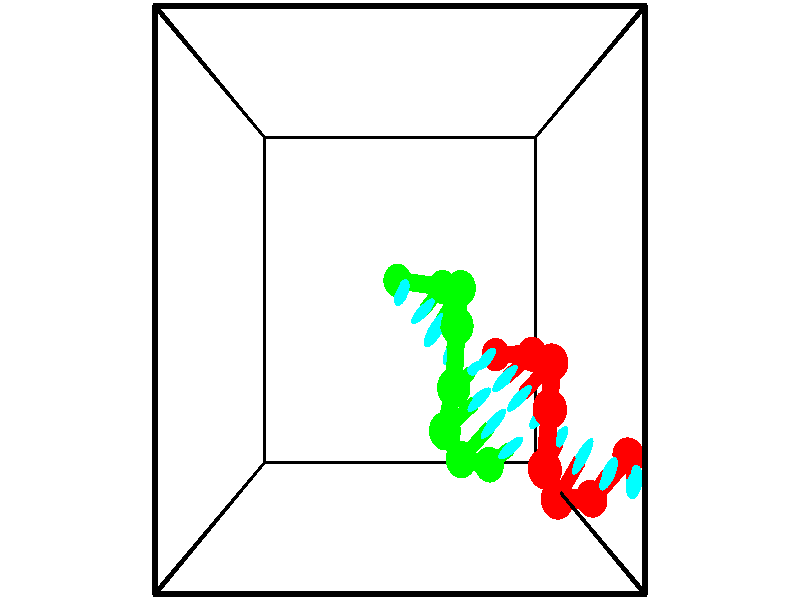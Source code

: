 // switches for output
#declare DRAW_BASES = 1; // possible values are 0, 1; only relevant for DNA ribbons
#declare DRAW_BASES_TYPE = 3; // possible values are 1, 2, 3; only relevant for DNA ribbons
#declare DRAW_FOG = 0; // set to 1 to enable fog

#include "colors.inc"

#include "transforms.inc"
background { rgb <1, 1, 1>}

#default {
   normal{
       ripples 0.25
       frequency 0.20
       turbulence 0.2
       lambda 5
   }
	finish {
		phong 0.1
		phong_size 40.
	}
}

// original window dimensions: 1024x640


// camera settings

camera {
	sky <-0, 1, 0>
	up <-0, 1, 0>
	right 1.6 * <1, 0, 0>
	location <2.5, 2.5, 11.1562>
	look_at <2.5, 2.5, 2.5>
	direction <0, 0, -8.6562>
	angle 67.0682
}


# declare cpy_camera_pos = <2.5, 2.5, 11.1562>;
# if (DRAW_FOG = 1)
fog {
	fog_type 2
	up vnormalize(cpy_camera_pos)
	color rgbt<1,1,1,0.3>
	distance 1e-5
	fog_alt 3e-3
	fog_offset 4
}
# end


// LIGHTS

# declare lum = 6;
global_settings {
	ambient_light rgb lum * <0.05, 0.05, 0.05>
	max_trace_level 15
}# declare cpy_direct_light_amount = 0.25;
light_source
{	1000 * <-1, -1, 1>,
	rgb lum * cpy_direct_light_amount
	parallel
}

light_source
{	1000 * <1, 1, -1>,
	rgb lum * cpy_direct_light_amount
	parallel
}

// strand 0

// nucleotide -1

// particle -1
sphere {
	<6.270338, 0.355784, 1.197646> 0.250000
	pigment { color rgbt <1,0,0,0> }
	no_shadow
}
cylinder {
	<6.177528, 0.246399, 1.571037>,  <6.121843, 0.180768, 1.795072>, 0.100000
	pigment { color rgbt <1,0,0,0> }
	no_shadow
}
cylinder {
	<6.177528, 0.246399, 1.571037>,  <6.270338, 0.355784, 1.197646>, 0.100000
	pigment { color rgbt <1,0,0,0> }
	no_shadow
}

// particle -1
sphere {
	<6.177528, 0.246399, 1.571037> 0.100000
	pigment { color rgbt <1,0,0,0> }
	no_shadow
}
sphere {
	0, 1
	scale<0.080000,0.200000,0.300000>
	matrix <-0.899022, 0.426691, -0.098459,
		-0.371383, -0.862063, -0.344852,
		-0.232023, -0.273463, 0.933479,
		6.107922, 0.164360, 1.851081>
	pigment { color rgbt <0,1,1,0> }
	no_shadow
}
cylinder {
	<5.656623, -0.230603, 1.201736>,  <6.270338, 0.355784, 1.197646>, 0.130000
	pigment { color rgbt <1,0,0,0> }
	no_shadow
}

// nucleotide -1

// particle -1
sphere {
	<5.656623, -0.230603, 1.201736> 0.250000
	pigment { color rgbt <1,0,0,0> }
	no_shadow
}
cylinder {
	<5.714359, 0.034027, 1.496078>,  <5.749001, 0.192805, 1.672684>, 0.100000
	pigment { color rgbt <1,0,0,0> }
	no_shadow
}
cylinder {
	<5.714359, 0.034027, 1.496078>,  <5.656623, -0.230603, 1.201736>, 0.100000
	pigment { color rgbt <1,0,0,0> }
	no_shadow
}

// particle -1
sphere {
	<5.714359, 0.034027, 1.496078> 0.100000
	pigment { color rgbt <1,0,0,0> }
	no_shadow
}
sphere {
	0, 1
	scale<0.080000,0.200000,0.300000>
	matrix <-0.893535, 0.406654, -0.190336,
		-0.425161, -0.630040, 0.649837,
		0.144340, 0.661575, 0.735856,
		5.757661, 0.232500, 1.716835>
	pigment { color rgbt <0,1,1,0> }
	no_shadow
}
cylinder {
	<5.003935, -0.162239, 1.517519>,  <5.656623, -0.230603, 1.201736>, 0.130000
	pigment { color rgbt <1,0,0,0> }
	no_shadow
}

// nucleotide -1

// particle -1
sphere {
	<5.003935, -0.162239, 1.517519> 0.250000
	pigment { color rgbt <1,0,0,0> }
	no_shadow
}
cylinder {
	<5.223068, 0.171089, 1.547066>,  <5.354548, 0.371086, 1.564794>, 0.100000
	pigment { color rgbt <1,0,0,0> }
	no_shadow
}
cylinder {
	<5.223068, 0.171089, 1.547066>,  <5.003935, -0.162239, 1.517519>, 0.100000
	pigment { color rgbt <1,0,0,0> }
	no_shadow
}

// particle -1
sphere {
	<5.223068, 0.171089, 1.547066> 0.100000
	pigment { color rgbt <1,0,0,0> }
	no_shadow
}
sphere {
	0, 1
	scale<0.080000,0.200000,0.300000>
	matrix <-0.808335, 0.550018, -0.209941,
		-0.215577, 0.055302, 0.974920,
		0.547834, 0.833319, 0.073868,
		5.387418, 0.421085, 1.569226>
	pigment { color rgbt <0,1,1,0> }
	no_shadow
}
cylinder {
	<4.683367, 0.376018, 2.054432>,  <5.003935, -0.162239, 1.517519>, 0.130000
	pigment { color rgbt <1,0,0,0> }
	no_shadow
}

// nucleotide -1

// particle -1
sphere {
	<4.683367, 0.376018, 2.054432> 0.250000
	pigment { color rgbt <1,0,0,0> }
	no_shadow
}
cylinder {
	<4.881413, 0.517181, 1.736862>,  <5.000240, 0.601879, 1.546320>, 0.100000
	pigment { color rgbt <1,0,0,0> }
	no_shadow
}
cylinder {
	<4.881413, 0.517181, 1.736862>,  <4.683367, 0.376018, 2.054432>, 0.100000
	pigment { color rgbt <1,0,0,0> }
	no_shadow
}

// particle -1
sphere {
	<4.881413, 0.517181, 1.736862> 0.100000
	pigment { color rgbt <1,0,0,0> }
	no_shadow
}
sphere {
	0, 1
	scale<0.080000,0.200000,0.300000>
	matrix <-0.738839, 0.651820, -0.171021,
		0.457142, 0.671258, 0.583467,
		0.495115, 0.352908, -0.793926,
		5.029947, 0.623054, 1.498685>
	pigment { color rgbt <0,1,1,0> }
	no_shadow
}
cylinder {
	<4.757599, 1.133710, 2.062202>,  <4.683367, 0.376018, 2.054432>, 0.130000
	pigment { color rgbt <1,0,0,0> }
	no_shadow
}

// nucleotide -1

// particle -1
sphere {
	<4.757599, 1.133710, 2.062202> 0.250000
	pigment { color rgbt <1,0,0,0> }
	no_shadow
}
cylinder {
	<4.748745, 1.015656, 1.680122>,  <4.743433, 0.944823, 1.450875>, 0.100000
	pigment { color rgbt <1,0,0,0> }
	no_shadow
}
cylinder {
	<4.748745, 1.015656, 1.680122>,  <4.757599, 1.133710, 2.062202>, 0.100000
	pigment { color rgbt <1,0,0,0> }
	no_shadow
}

// particle -1
sphere {
	<4.748745, 1.015656, 1.680122> 0.100000
	pigment { color rgbt <1,0,0,0> }
	no_shadow
}
sphere {
	0, 1
	scale<0.080000,0.200000,0.300000>
	matrix <-0.769928, 0.614506, -0.172027,
		0.637747, 0.731626, -0.240835,
		-0.022135, -0.295135, -0.955199,
		4.742105, 0.927115, 1.393563>
	pigment { color rgbt <0,1,1,0> }
	no_shadow
}
cylinder {
	<4.915269, 1.674515, 1.566586>,  <4.757599, 1.133710, 2.062202>, 0.130000
	pigment { color rgbt <1,0,0,0> }
	no_shadow
}

// nucleotide -1

// particle -1
sphere {
	<4.915269, 1.674515, 1.566586> 0.250000
	pigment { color rgbt <1,0,0,0> }
	no_shadow
}
cylinder {
	<4.656116, 1.398632, 1.437248>,  <4.500625, 1.233102, 1.359645>, 0.100000
	pigment { color rgbt <1,0,0,0> }
	no_shadow
}
cylinder {
	<4.656116, 1.398632, 1.437248>,  <4.915269, 1.674515, 1.566586>, 0.100000
	pigment { color rgbt <1,0,0,0> }
	no_shadow
}

// particle -1
sphere {
	<4.656116, 1.398632, 1.437248> 0.100000
	pigment { color rgbt <1,0,0,0> }
	no_shadow
}
sphere {
	0, 1
	scale<0.080000,0.200000,0.300000>
	matrix <-0.682235, 0.714201, -0.156433,
		0.338826, 0.119247, -0.933261,
		-0.647883, -0.689708, -0.323345,
		4.461752, 1.191720, 1.340245>
	pigment { color rgbt <0,1,1,0> }
	no_shadow
}
cylinder {
	<4.770268, 1.724169, 0.787828>,  <4.915269, 1.674515, 1.566586>, 0.130000
	pigment { color rgbt <1,0,0,0> }
	no_shadow
}

// nucleotide -1

// particle -1
sphere {
	<4.770268, 1.724169, 0.787828> 0.250000
	pigment { color rgbt <1,0,0,0> }
	no_shadow
}
cylinder {
	<4.471767, 1.547497, 0.987038>,  <4.292667, 1.441493, 1.106563>, 0.100000
	pigment { color rgbt <1,0,0,0> }
	no_shadow
}
cylinder {
	<4.471767, 1.547497, 0.987038>,  <4.770268, 1.724169, 0.787828>, 0.100000
	pigment { color rgbt <1,0,0,0> }
	no_shadow
}

// particle -1
sphere {
	<4.471767, 1.547497, 0.987038> 0.100000
	pigment { color rgbt <1,0,0,0> }
	no_shadow
}
sphere {
	0, 1
	scale<0.080000,0.200000,0.300000>
	matrix <-0.642396, 0.673924, -0.364902,
		-0.174460, -0.592237, -0.786650,
		-0.746251, -0.441680, 0.498024,
		4.247892, 1.414993, 1.136445>
	pigment { color rgbt <0,1,1,0> }
	no_shadow
}
cylinder {
	<4.222063, 1.680990, 0.298611>,  <4.770268, 1.724169, 0.787828>, 0.130000
	pigment { color rgbt <1,0,0,0> }
	no_shadow
}

// nucleotide -1

// particle -1
sphere {
	<4.222063, 1.680990, 0.298611> 0.250000
	pigment { color rgbt <1,0,0,0> }
	no_shadow
}
cylinder {
	<4.074207, 1.675617, 0.670242>,  <3.985494, 1.672394, 0.893221>, 0.100000
	pigment { color rgbt <1,0,0,0> }
	no_shadow
}
cylinder {
	<4.074207, 1.675617, 0.670242>,  <4.222063, 1.680990, 0.298611>, 0.100000
	pigment { color rgbt <1,0,0,0> }
	no_shadow
}

// particle -1
sphere {
	<4.074207, 1.675617, 0.670242> 0.100000
	pigment { color rgbt <1,0,0,0> }
	no_shadow
}
sphere {
	0, 1
	scale<0.080000,0.200000,0.300000>
	matrix <-0.694275, 0.668528, -0.266556,
		-0.617536, -0.743565, -0.256437,
		-0.369637, -0.013430, 0.929079,
		3.963316, 1.671588, 0.948966>
	pigment { color rgbt <0,1,1,0> }
	no_shadow
}
// strand 1

// nucleotide -1

// particle -1
sphere {
	<2.453757, 2.789973, 0.402412> 0.250000
	pigment { color rgbt <0,1,0,0> }
	no_shadow
}
cylinder {
	<2.497082, 2.684265, 0.785751>,  <2.523077, 2.620840, 1.015755>, 0.100000
	pigment { color rgbt <0,1,0,0> }
	no_shadow
}
cylinder {
	<2.497082, 2.684265, 0.785751>,  <2.453757, 2.789973, 0.402412>, 0.100000
	pigment { color rgbt <0,1,0,0> }
	no_shadow
}

// particle -1
sphere {
	<2.497082, 2.684265, 0.785751> 0.100000
	pigment { color rgbt <0,1,0,0> }
	no_shadow
}
sphere {
	0, 1
	scale<0.080000,0.200000,0.300000>
	matrix <0.842707, -0.486991, -0.229532,
		0.527365, 0.832467, 0.169955,
		0.108311, -0.264270, 0.958347,
		2.529575, 2.604984, 1.073256>
	pigment { color rgbt <0,1,1,0> }
	no_shadow
}
cylinder {
	<3.246062, 2.690696, 0.558439>,  <2.453757, 2.789973, 0.402412>, 0.130000
	pigment { color rgbt <0,1,0,0> }
	no_shadow
}

// nucleotide -1

// particle -1
sphere {
	<3.246062, 2.690696, 0.558439> 0.250000
	pigment { color rgbt <0,1,0,0> }
	no_shadow
}
cylinder {
	<3.039876, 2.492958, 0.838417>,  <2.916165, 2.374316, 1.006404>, 0.100000
	pigment { color rgbt <0,1,0,0> }
	no_shadow
}
cylinder {
	<3.039876, 2.492958, 0.838417>,  <3.246062, 2.690696, 0.558439>, 0.100000
	pigment { color rgbt <0,1,0,0> }
	no_shadow
}

// particle -1
sphere {
	<3.039876, 2.492958, 0.838417> 0.100000
	pigment { color rgbt <0,1,0,0> }
	no_shadow
}
sphere {
	0, 1
	scale<0.080000,0.200000,0.300000>
	matrix <0.625252, -0.775529, -0.087268,
		0.585967, 0.392657, 0.708846,
		-0.515464, -0.494344, 0.699944,
		2.885237, 2.344655, 1.048400>
	pigment { color rgbt <0,1,1,0> }
	no_shadow
}
cylinder {
	<3.491535, 2.659252, 1.267636>,  <3.246062, 2.690696, 0.558439>, 0.130000
	pigment { color rgbt <0,1,0,0> }
	no_shadow
}

// nucleotide -1

// particle -1
sphere {
	<3.491535, 2.659252, 1.267636> 0.250000
	pigment { color rgbt <0,1,0,0> }
	no_shadow
}
cylinder {
	<3.263979, 2.335052, 1.211845>,  <3.127445, 2.140532, 1.178371>, 0.100000
	pigment { color rgbt <0,1,0,0> }
	no_shadow
}
cylinder {
	<3.263979, 2.335052, 1.211845>,  <3.491535, 2.659252, 1.267636>, 0.100000
	pigment { color rgbt <0,1,0,0> }
	no_shadow
}

// particle -1
sphere {
	<3.263979, 2.335052, 1.211845> 0.100000
	pigment { color rgbt <0,1,0,0> }
	no_shadow
}
sphere {
	0, 1
	scale<0.080000,0.200000,0.300000>
	matrix <0.688614, -0.562159, 0.458025,
		-0.449637, 0.164522, 0.877929,
		-0.568891, -0.810499, -0.139476,
		3.093312, 2.091903, 1.170003>
	pigment { color rgbt <0,1,1,0> }
	no_shadow
}
cylinder {
	<3.375035, 2.169121, 1.914312>,  <3.491535, 2.659252, 1.267636>, 0.130000
	pigment { color rgbt <0,1,0,0> }
	no_shadow
}

// nucleotide -1

// particle -1
sphere {
	<3.375035, 2.169121, 1.914312> 0.250000
	pigment { color rgbt <0,1,0,0> }
	no_shadow
}
cylinder {
	<3.358173, 1.959198, 1.574242>,  <3.348056, 1.833244, 1.370199>, 0.100000
	pigment { color rgbt <0,1,0,0> }
	no_shadow
}
cylinder {
	<3.358173, 1.959198, 1.574242>,  <3.375035, 2.169121, 1.914312>, 0.100000
	pigment { color rgbt <0,1,0,0> }
	no_shadow
}

// particle -1
sphere {
	<3.358173, 1.959198, 1.574242> 0.100000
	pigment { color rgbt <0,1,0,0> }
	no_shadow
}
sphere {
	0, 1
	scale<0.080000,0.200000,0.300000>
	matrix <0.712554, -0.612272, 0.342621,
		-0.700349, -0.591354, 0.399764,
		-0.042154, -0.524808, -0.850176,
		3.345527, 1.801756, 1.319189>
	pigment { color rgbt <0,1,1,0> }
	no_shadow
}
cylinder {
	<3.308063, 1.397463, 2.069068>,  <3.375035, 2.169121, 1.914312>, 0.130000
	pigment { color rgbt <0,1,0,0> }
	no_shadow
}

// nucleotide -1

// particle -1
sphere {
	<3.308063, 1.397463, 2.069068> 0.250000
	pigment { color rgbt <0,1,0,0> }
	no_shadow
}
cylinder {
	<3.489685, 1.467911, 1.719711>,  <3.598659, 1.510179, 1.510097>, 0.100000
	pigment { color rgbt <0,1,0,0> }
	no_shadow
}
cylinder {
	<3.489685, 1.467911, 1.719711>,  <3.308063, 1.397463, 2.069068>, 0.100000
	pigment { color rgbt <0,1,0,0> }
	no_shadow
}

// particle -1
sphere {
	<3.489685, 1.467911, 1.719711> 0.100000
	pigment { color rgbt <0,1,0,0> }
	no_shadow
}
sphere {
	0, 1
	scale<0.080000,0.200000,0.300000>
	matrix <0.677494, -0.704891, 0.210072,
		-0.578649, -0.687103, -0.439380,
		0.454057, 0.176119, -0.873393,
		3.625902, 1.520746, 1.457693>
	pigment { color rgbt <0,1,1,0> }
	no_shadow
}
cylinder {
	<3.206264, 0.784386, 1.660830>,  <3.308063, 1.397463, 2.069068>, 0.130000
	pigment { color rgbt <0,1,0,0> }
	no_shadow
}

// nucleotide -1

// particle -1
sphere {
	<3.206264, 0.784386, 1.660830> 0.250000
	pigment { color rgbt <0,1,0,0> }
	no_shadow
}
cylinder {
	<3.512431, 0.987152, 1.502251>,  <3.696132, 1.108812, 1.407103>, 0.100000
	pigment { color rgbt <0,1,0,0> }
	no_shadow
}
cylinder {
	<3.512431, 0.987152, 1.502251>,  <3.206264, 0.784386, 1.660830>, 0.100000
	pigment { color rgbt <0,1,0,0> }
	no_shadow
}

// particle -1
sphere {
	<3.512431, 0.987152, 1.502251> 0.100000
	pigment { color rgbt <0,1,0,0> }
	no_shadow
}
sphere {
	0, 1
	scale<0.080000,0.200000,0.300000>
	matrix <0.556703, -0.830614, 0.012763,
		-0.322825, -0.230473, -0.917969,
		0.765419, 0.506916, -0.396448,
		3.742057, 1.139227, 1.383316>
	pigment { color rgbt <0,1,1,0> }
	no_shadow
}
cylinder {
	<3.500285, 0.326363, 1.276470>,  <3.206264, 0.784386, 1.660830>, 0.130000
	pigment { color rgbt <0,1,0,0> }
	no_shadow
}

// nucleotide -1

// particle -1
sphere {
	<3.500285, 0.326363, 1.276470> 0.250000
	pigment { color rgbt <0,1,0,0> }
	no_shadow
}
cylinder {
	<3.792352, 0.599663, 1.278549>,  <3.967592, 0.763642, 1.279797>, 0.100000
	pigment { color rgbt <0,1,0,0> }
	no_shadow
}
cylinder {
	<3.792352, 0.599663, 1.278549>,  <3.500285, 0.326363, 1.276470>, 0.100000
	pigment { color rgbt <0,1,0,0> }
	no_shadow
}

// particle -1
sphere {
	<3.792352, 0.599663, 1.278549> 0.100000
	pigment { color rgbt <0,1,0,0> }
	no_shadow
}
sphere {
	0, 1
	scale<0.080000,0.200000,0.300000>
	matrix <0.679798, -0.727203, 0.095128,
		0.068777, -0.065925, -0.995452,
		0.730167, 0.683249, 0.005199,
		4.011402, 0.804637, 1.280109>
	pigment { color rgbt <0,1,1,0> }
	no_shadow
}
cylinder {
	<4.039941, 0.132355, 0.738554>,  <3.500285, 0.326363, 1.276470>, 0.130000
	pigment { color rgbt <0,1,0,0> }
	no_shadow
}

// nucleotide -1

// particle -1
sphere {
	<4.039941, 0.132355, 0.738554> 0.250000
	pigment { color rgbt <0,1,0,0> }
	no_shadow
}
cylinder {
	<4.193867, 0.331688, 1.049316>,  <4.286222, 0.451288, 1.235774>, 0.100000
	pigment { color rgbt <0,1,0,0> }
	no_shadow
}
cylinder {
	<4.193867, 0.331688, 1.049316>,  <4.039941, 0.132355, 0.738554>, 0.100000
	pigment { color rgbt <0,1,0,0> }
	no_shadow
}

// particle -1
sphere {
	<4.193867, 0.331688, 1.049316> 0.100000
	pigment { color rgbt <0,1,0,0> }
	no_shadow
}
sphere {
	0, 1
	scale<0.080000,0.200000,0.300000>
	matrix <0.581277, -0.784678, 0.215401,
		0.716962, 0.368709, -0.591625,
		0.384815, 0.498332, 0.776906,
		4.309311, 0.481188, 1.282388>
	pigment { color rgbt <0,1,1,0> }
	no_shadow
}
// box output
cylinder {
	<0.000000, 0.000000, 0.000000>,  <5.000000, 0.000000, 0.000000>, 0.025000
	pigment { color rgbt <0,0,0,0> }
	no_shadow
}
cylinder {
	<0.000000, 0.000000, 0.000000>,  <0.000000, 5.000000, 0.000000>, 0.025000
	pigment { color rgbt <0,0,0,0> }
	no_shadow
}
cylinder {
	<0.000000, 0.000000, 0.000000>,  <0.000000, 0.000000, 5.000000>, 0.025000
	pigment { color rgbt <0,0,0,0> }
	no_shadow
}
cylinder {
	<5.000000, 5.000000, 5.000000>,  <0.000000, 5.000000, 5.000000>, 0.025000
	pigment { color rgbt <0,0,0,0> }
	no_shadow
}
cylinder {
	<5.000000, 5.000000, 5.000000>,  <5.000000, 0.000000, 5.000000>, 0.025000
	pigment { color rgbt <0,0,0,0> }
	no_shadow
}
cylinder {
	<5.000000, 5.000000, 5.000000>,  <5.000000, 5.000000, 0.000000>, 0.025000
	pigment { color rgbt <0,0,0,0> }
	no_shadow
}
cylinder {
	<0.000000, 0.000000, 5.000000>,  <0.000000, 5.000000, 5.000000>, 0.025000
	pigment { color rgbt <0,0,0,0> }
	no_shadow
}
cylinder {
	<0.000000, 0.000000, 5.000000>,  <5.000000, 0.000000, 5.000000>, 0.025000
	pigment { color rgbt <0,0,0,0> }
	no_shadow
}
cylinder {
	<5.000000, 5.000000, 0.000000>,  <0.000000, 5.000000, 0.000000>, 0.025000
	pigment { color rgbt <0,0,0,0> }
	no_shadow
}
cylinder {
	<5.000000, 5.000000, 0.000000>,  <5.000000, 0.000000, 0.000000>, 0.025000
	pigment { color rgbt <0,0,0,0> }
	no_shadow
}
cylinder {
	<5.000000, 0.000000, 5.000000>,  <5.000000, 0.000000, 0.000000>, 0.025000
	pigment { color rgbt <0,0,0,0> }
	no_shadow
}
cylinder {
	<0.000000, 5.000000, 0.000000>,  <0.000000, 5.000000, 5.000000>, 0.025000
	pigment { color rgbt <0,0,0,0> }
	no_shadow
}
// end of box output
